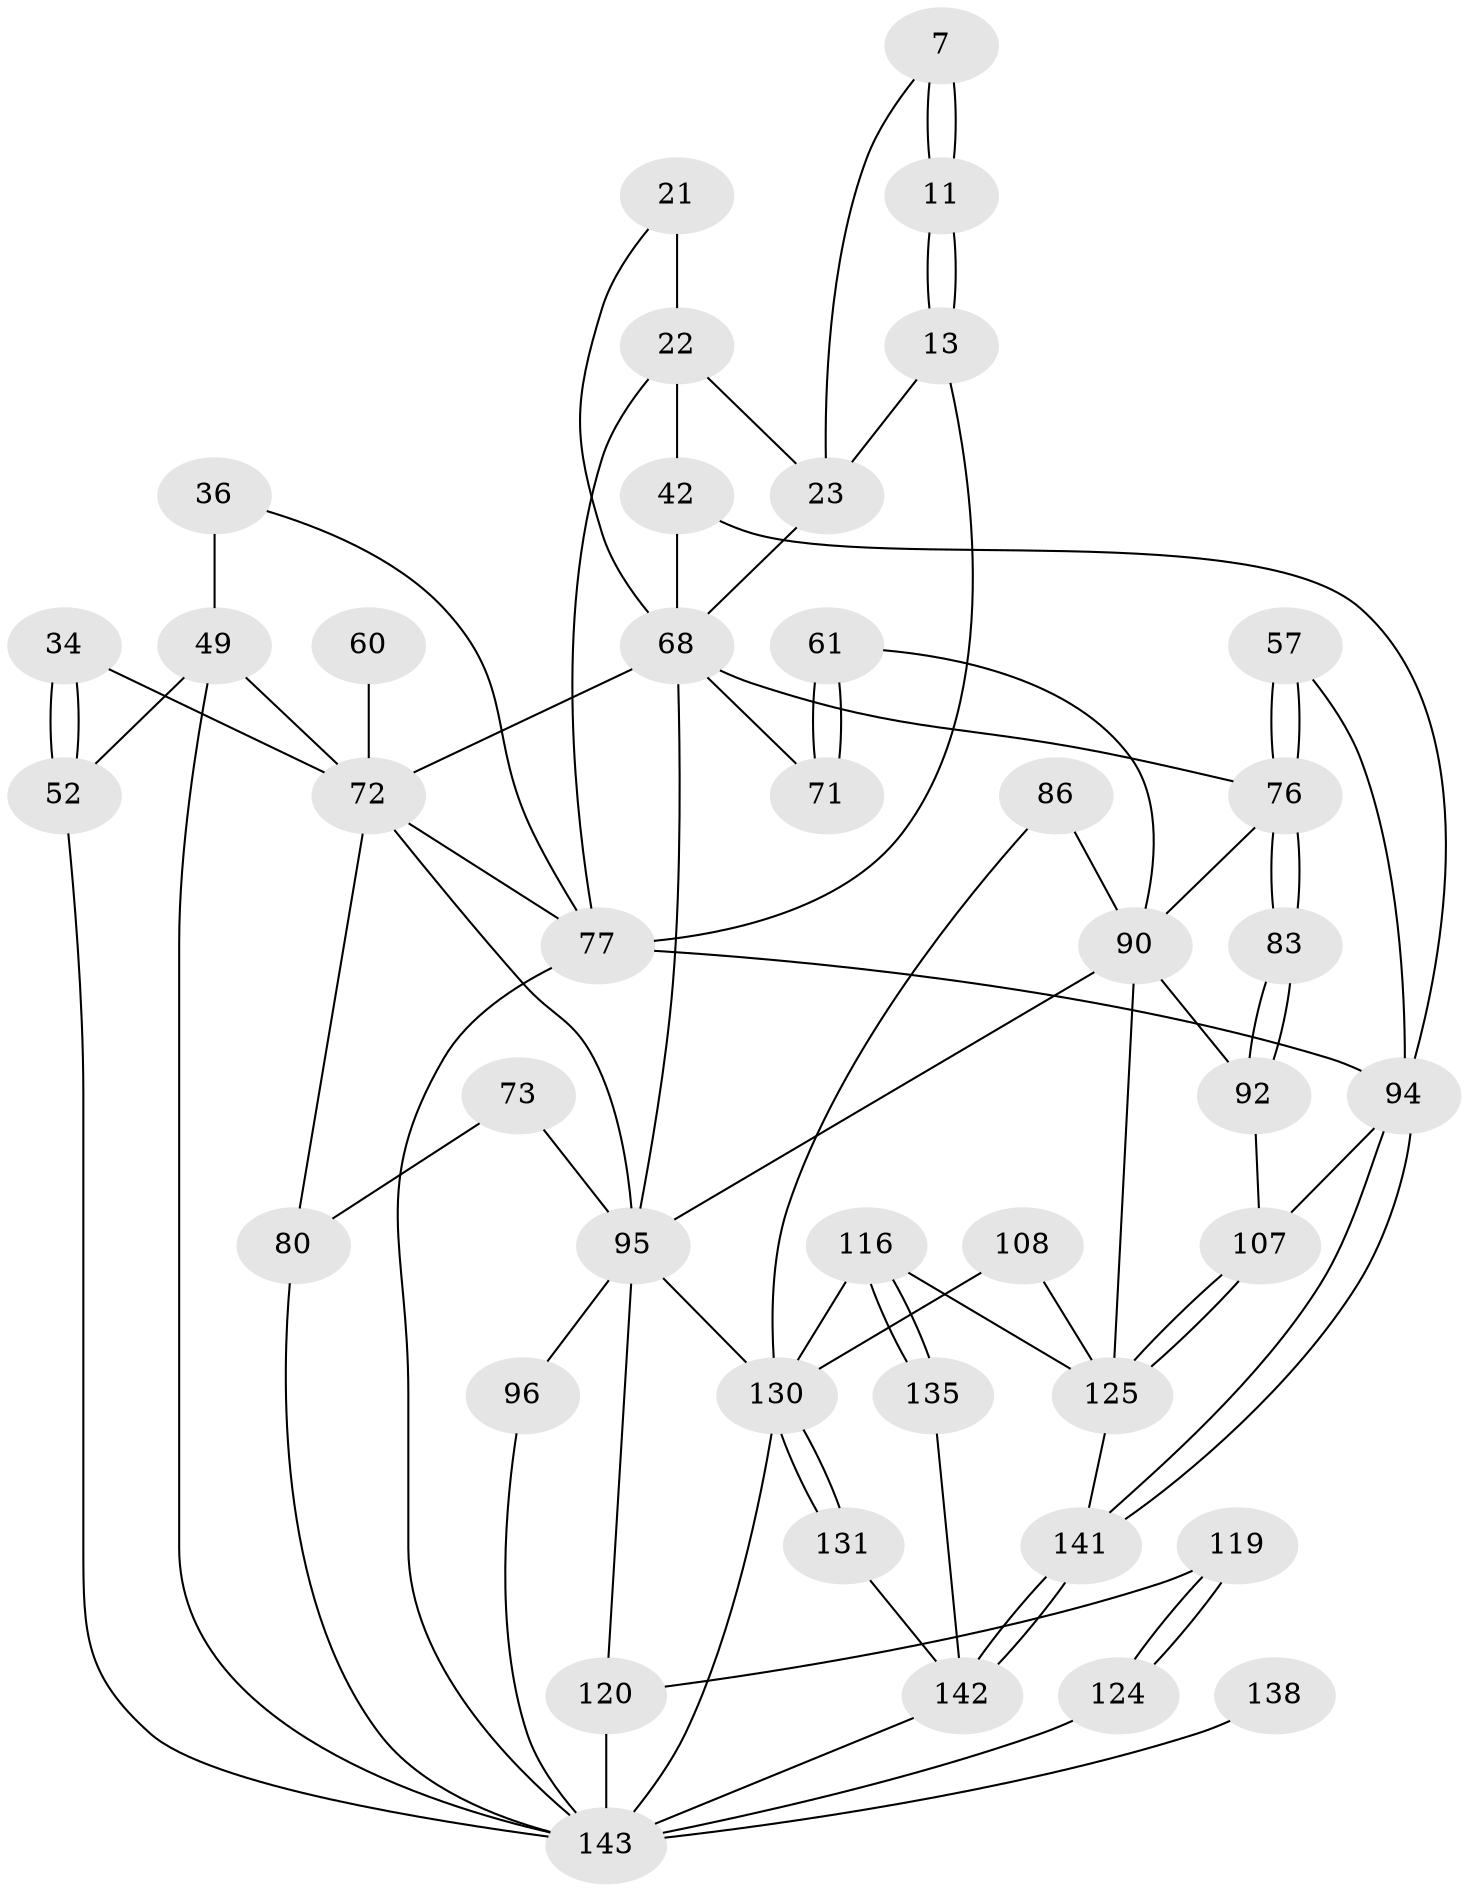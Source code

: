 // original degree distribution, {3: 0.013986013986013986, 4: 0.24475524475524477, 6: 0.22377622377622378, 5: 0.5174825174825175}
// Generated by graph-tools (version 1.1) at 2025/05/03/04/25 22:05:17]
// undirected, 42 vertices, 84 edges
graph export_dot {
graph [start="1"]
  node [color=gray90,style=filled];
  7 [pos="+0.3422508664238076+0"];
  11 [pos="+0.509439716167613+0.1126098312001451",super="+2+1"];
  13 [pos="+0.5206963291174309+0.13710186691980297",super="+12"];
  21 [pos="+0.2566990681273007+0.17129787746286362"];
  22 [pos="+0.2494128950741258+0.17394361723227772",super="+20"];
  23 [pos="+0.4930124670279098+0.17285282473416239",super="+19"];
  34 [pos="+0.7861333016373687+0.3455667387647649"];
  36 [pos="+0.9371590712440774+0.2423815938588919",super="+25+24"];
  42 [pos="+0.1851633823441148+0.2277417081218061",super="+17+41"];
  49 [pos="+1+0.4953746088464575",super="+46+38+44"];
  52 [pos="+0.8879923799019334+0.4216772125931227",super="+45+33"];
  57 [pos="+0+0.2878105461933621"];
  60 [pos="+0.5279655802152445+0.39024046520939043"];
  61 [pos="+0.20818000937616987+0.5046065112472842"];
  68 [pos="+0.35945770079032296+0.508449228248195",super="+53+48"];
  71 [pos="+0.34046356209687806+0.5059281096277563",super="+54+55"];
  72 [pos="+0.6254910357272516+0.5433068750622395",super="+65+59"];
  73 [pos="+0.768511972448814+0.5884950735904063"];
  76 [pos="+0+0.3757550460854872",super="+64+56"];
  77 [pos="+1+1",super="+14+15"];
  80 [pos="+0.9000428657095525+0.6359711484301087",super="+70"];
  83 [pos="+0+0.457569254574357"];
  86 [pos="+0.25139488239825614+0.6814802981423433"];
  90 [pos="+0.15616886492104531+0.7042820881918788",super="+87"];
  92 [pos="+0+0.7147325914749671",super="+91+82"];
  94 [pos="+0+1",super="+16"];
  95 [pos="+0.7255253135113054+0.6856439847474846",super="+74+88+89"];
  96 [pos="+0.5778544220192464+0.7562553477944787"];
  107 [pos="+0+0.9836413499166331",super="+93"];
  108 [pos="+0.24534520136916643+0.8280950798918157"];
  116 [pos="+0.2972997971813636+0.9047152037640667",super="+115"];
  119 [pos="+0.6732813615420743+0.9134644989917777",super="+118"];
  120 [pos="+0.6616332143104524+0.9185377684983037",super="+111"];
  124 [pos="+0.8218823551717979+0.9227427953135341"];
  125 [pos="+0.17182522557268595+0.8549137109766844",super="+110+106+117"];
  130 [pos="+0.4293317247445051+0.888314172767058",super="+129+114"];
  131 [pos="+0.44755483532713447+1"];
  135 [pos="+0.30309502058564497+0.9383619601285536",super="+133"];
  138 [pos="+0.9685213900130122+1"];
  141 [pos="+0+1",super="+127+126"];
  142 [pos="+0.327238739499156+1",super="+140+136"];
  143 [pos="+0.73500424792139+1",super="+137+123+139+102+122+103"];
  7 -- 11 [weight=2];
  7 -- 11;
  7 -- 23;
  11 -- 13 [weight=2];
  11 -- 13;
  13 -- 77 [weight=2];
  13 -- 23;
  21 -- 22 [weight=2];
  21 -- 68;
  22 -- 23 [weight=2];
  22 -- 77;
  22 -- 42 [weight=2];
  23 -- 68;
  34 -- 52 [weight=2];
  34 -- 52;
  34 -- 72;
  36 -- 49 [weight=4];
  36 -- 77;
  42 -- 94;
  42 -- 68 [weight=2];
  49 -- 52 [weight=2];
  49 -- 72;
  49 -- 143 [weight=2];
  52 -- 143;
  57 -- 76 [weight=2];
  57 -- 76;
  57 -- 94;
  60 -- 72 [weight=3];
  61 -- 71 [weight=2];
  61 -- 71;
  61 -- 90;
  68 -- 71 [weight=3];
  68 -- 95;
  68 -- 72;
  68 -- 76;
  72 -- 80;
  72 -- 77 [weight=2];
  72 -- 95 [weight=2];
  73 -- 80 [weight=2];
  73 -- 95;
  76 -- 83;
  76 -- 83;
  76 -- 90;
  77 -- 94 [weight=2];
  77 -- 143 [weight=2];
  80 -- 143 [weight=2];
  83 -- 92 [weight=2];
  83 -- 92;
  86 -- 90 [weight=2];
  86 -- 130;
  90 -- 92 [weight=2];
  90 -- 125;
  90 -- 95;
  92 -- 107;
  94 -- 141;
  94 -- 141;
  94 -- 107;
  95 -- 96 [weight=2];
  95 -- 120;
  95 -- 130 [weight=2];
  96 -- 143;
  107 -- 125 [weight=2];
  107 -- 125;
  108 -- 125;
  108 -- 130 [weight=2];
  116 -- 135 [weight=2];
  116 -- 135;
  116 -- 125;
  116 -- 130;
  119 -- 120 [weight=2];
  119 -- 124 [weight=2];
  119 -- 124;
  120 -- 143 [weight=3];
  124 -- 143;
  125 -- 141 [weight=2];
  130 -- 131 [weight=2];
  130 -- 131;
  130 -- 143 [weight=2];
  131 -- 142;
  135 -- 142 [weight=2];
  138 -- 143 [weight=3];
  141 -- 142 [weight=2];
  141 -- 142;
  142 -- 143;
}
